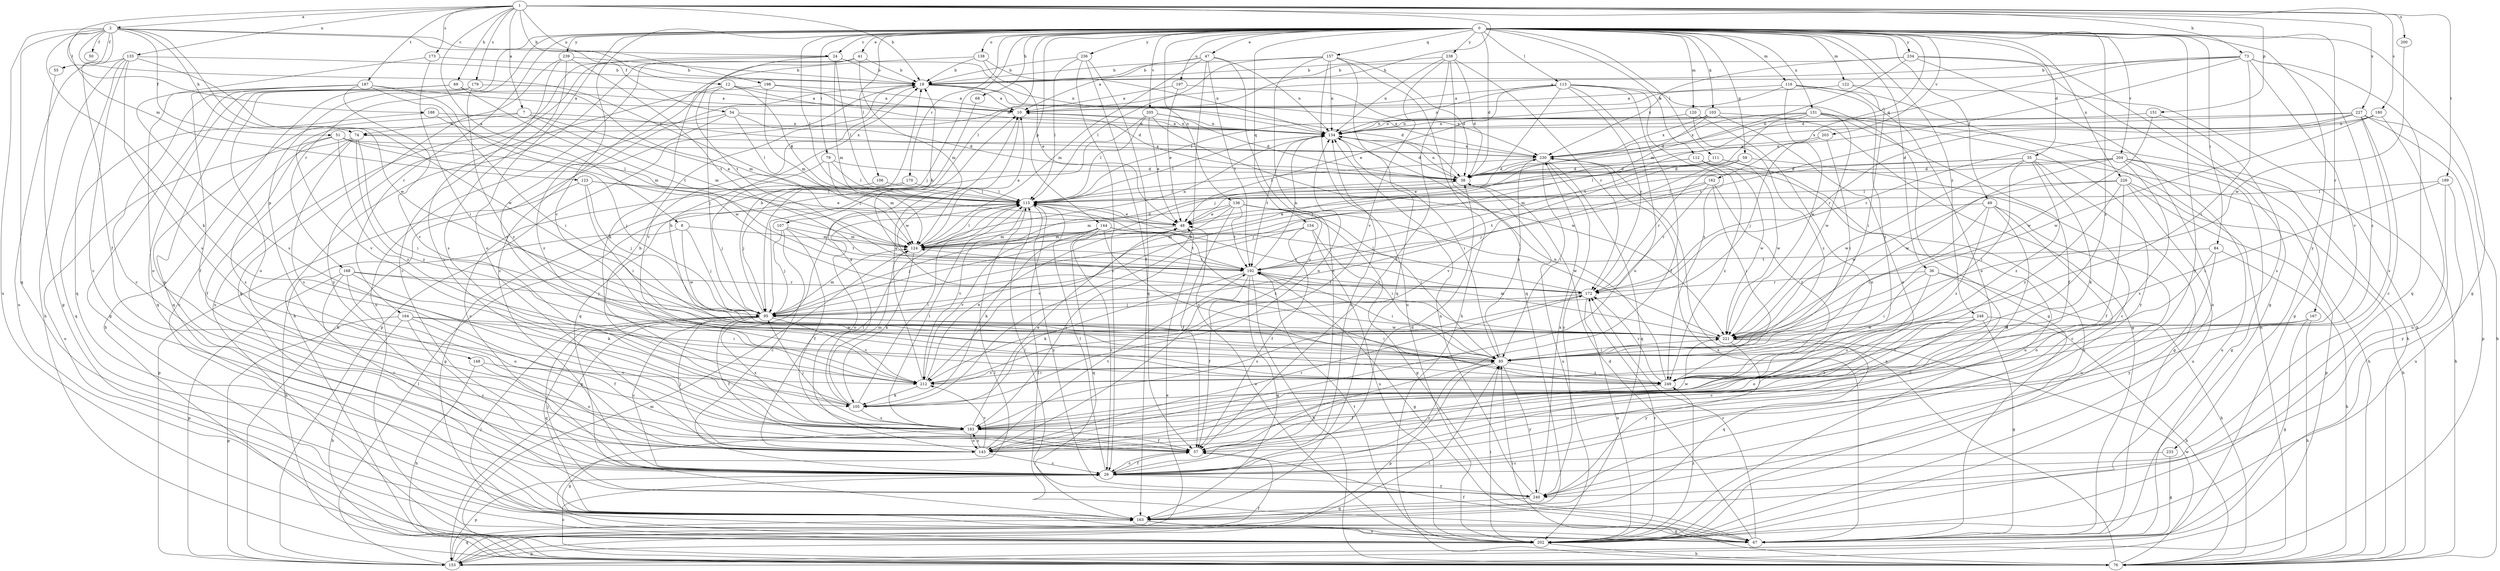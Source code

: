 strict digraph  {
0;
1;
2;
7;
8;
10;
12;
19;
24;
29;
35;
36;
38;
41;
47;
48;
49;
50;
51;
54;
55;
57;
59;
67;
68;
69;
73;
74;
76;
79;
84;
85;
95;
103;
105;
106;
107;
111;
112;
113;
115;
116;
120;
122;
123;
124;
131;
133;
134;
136;
138;
143;
144;
148;
151;
153;
154;
157;
162;
163;
164;
167;
168;
170;
172;
173;
179;
180;
183;
187;
188;
189;
192;
197;
198;
200;
202;
203;
204;
205;
212;
221;
226;
227;
230;
233;
234;
236;
238;
239;
240;
248;
249;
0 -> 24  [label=c];
0 -> 35  [label=d];
0 -> 36  [label=d];
0 -> 38  [label=d];
0 -> 41  [label=e];
0 -> 47  [label=e];
0 -> 49  [label=f];
0 -> 59  [label=g];
0 -> 67  [label=g];
0 -> 68  [label=h];
0 -> 79  [label=i];
0 -> 84  [label=i];
0 -> 95  [label=j];
0 -> 103  [label=k];
0 -> 106  [label=l];
0 -> 107  [label=l];
0 -> 111  [label=l];
0 -> 112  [label=l];
0 -> 113  [label=l];
0 -> 115  [label=l];
0 -> 116  [label=m];
0 -> 120  [label=m];
0 -> 122  [label=m];
0 -> 131  [label=n];
0 -> 136  [label=o];
0 -> 138  [label=o];
0 -> 143  [label=o];
0 -> 144  [label=p];
0 -> 148  [label=p];
0 -> 154  [label=q];
0 -> 157  [label=q];
0 -> 162  [label=q];
0 -> 164  [label=r];
0 -> 167  [label=r];
0 -> 168  [label=r];
0 -> 170  [label=r];
0 -> 197  [label=u];
0 -> 203  [label=v];
0 -> 204  [label=v];
0 -> 205  [label=v];
0 -> 212  [label=v];
0 -> 226  [label=x];
0 -> 233  [label=y];
0 -> 234  [label=y];
0 -> 236  [label=y];
0 -> 238  [label=y];
0 -> 239  [label=y];
0 -> 240  [label=y];
0 -> 248  [label=z];
0 -> 249  [label=z];
1 -> 2  [label=a];
1 -> 7  [label=a];
1 -> 8  [label=a];
1 -> 12  [label=b];
1 -> 19  [label=b];
1 -> 69  [label=h];
1 -> 73  [label=h];
1 -> 74  [label=h];
1 -> 133  [label=n];
1 -> 151  [label=p];
1 -> 173  [label=s];
1 -> 179  [label=s];
1 -> 180  [label=s];
1 -> 187  [label=t];
1 -> 188  [label=t];
1 -> 189  [label=t];
1 -> 198  [label=u];
1 -> 200  [label=u];
1 -> 227  [label=x];
2 -> 24  [label=c];
2 -> 50  [label=f];
2 -> 51  [label=f];
2 -> 54  [label=f];
2 -> 55  [label=f];
2 -> 57  [label=f];
2 -> 74  [label=h];
2 -> 105  [label=k];
2 -> 115  [label=l];
2 -> 123  [label=m];
2 -> 163  [label=q];
2 -> 202  [label=u];
2 -> 221  [label=w];
7 -> 48  [label=e];
7 -> 74  [label=h];
7 -> 124  [label=m];
7 -> 143  [label=o];
7 -> 230  [label=x];
8 -> 76  [label=h];
8 -> 95  [label=j];
8 -> 124  [label=m];
8 -> 221  [label=w];
10 -> 134  [label=n];
10 -> 221  [label=w];
12 -> 10  [label=a];
12 -> 38  [label=d];
12 -> 95  [label=j];
12 -> 115  [label=l];
12 -> 183  [label=s];
19 -> 10  [label=a];
19 -> 38  [label=d];
19 -> 153  [label=p];
19 -> 212  [label=v];
19 -> 230  [label=x];
24 -> 19  [label=b];
24 -> 115  [label=l];
24 -> 124  [label=m];
24 -> 134  [label=n];
24 -> 192  [label=t];
24 -> 202  [label=u];
24 -> 240  [label=y];
29 -> 38  [label=d];
29 -> 57  [label=f];
29 -> 115  [label=l];
29 -> 134  [label=n];
29 -> 153  [label=p];
29 -> 240  [label=y];
35 -> 38  [label=d];
35 -> 67  [label=g];
35 -> 76  [label=h];
35 -> 85  [label=i];
35 -> 105  [label=k];
35 -> 115  [label=l];
35 -> 221  [label=w];
35 -> 249  [label=z];
36 -> 29  [label=c];
36 -> 76  [label=h];
36 -> 85  [label=i];
36 -> 172  [label=r];
36 -> 183  [label=s];
38 -> 115  [label=l];
38 -> 134  [label=n];
38 -> 202  [label=u];
41 -> 19  [label=b];
41 -> 76  [label=h];
41 -> 105  [label=k];
41 -> 124  [label=m];
41 -> 202  [label=u];
47 -> 10  [label=a];
47 -> 19  [label=b];
47 -> 105  [label=k];
47 -> 124  [label=m];
47 -> 134  [label=n];
47 -> 143  [label=o];
47 -> 192  [label=t];
48 -> 124  [label=m];
49 -> 29  [label=c];
49 -> 48  [label=e];
49 -> 57  [label=f];
49 -> 85  [label=i];
49 -> 202  [label=u];
49 -> 249  [label=z];
51 -> 95  [label=j];
51 -> 115  [label=l];
51 -> 183  [label=s];
51 -> 202  [label=u];
51 -> 230  [label=x];
51 -> 249  [label=z];
54 -> 38  [label=d];
54 -> 115  [label=l];
54 -> 134  [label=n];
54 -> 212  [label=v];
54 -> 249  [label=z];
55 -> 67  [label=g];
57 -> 29  [label=c];
59 -> 29  [label=c];
59 -> 38  [label=d];
59 -> 95  [label=j];
59 -> 172  [label=r];
67 -> 38  [label=d];
67 -> 57  [label=f];
67 -> 95  [label=j];
67 -> 115  [label=l];
67 -> 172  [label=r];
67 -> 230  [label=x];
68 -> 95  [label=j];
69 -> 10  [label=a];
69 -> 29  [label=c];
69 -> 124  [label=m];
69 -> 163  [label=q];
69 -> 192  [label=t];
73 -> 10  [label=a];
73 -> 19  [label=b];
73 -> 38  [label=d];
73 -> 48  [label=e];
73 -> 85  [label=i];
73 -> 163  [label=q];
73 -> 212  [label=v];
73 -> 249  [label=z];
74 -> 29  [label=c];
74 -> 57  [label=f];
74 -> 85  [label=i];
74 -> 183  [label=s];
74 -> 230  [label=x];
74 -> 249  [label=z];
76 -> 29  [label=c];
76 -> 85  [label=i];
76 -> 124  [label=m];
76 -> 221  [label=w];
76 -> 230  [label=x];
79 -> 29  [label=c];
79 -> 38  [label=d];
79 -> 115  [label=l];
79 -> 124  [label=m];
84 -> 76  [label=h];
84 -> 143  [label=o];
84 -> 192  [label=t];
84 -> 240  [label=y];
85 -> 19  [label=b];
85 -> 29  [label=c];
85 -> 153  [label=p];
85 -> 212  [label=v];
85 -> 230  [label=x];
85 -> 240  [label=y];
85 -> 249  [label=z];
95 -> 19  [label=b];
95 -> 29  [label=c];
95 -> 57  [label=f];
95 -> 85  [label=i];
95 -> 124  [label=m];
95 -> 163  [label=q];
95 -> 183  [label=s];
95 -> 212  [label=v];
95 -> 221  [label=w];
103 -> 67  [label=g];
103 -> 95  [label=j];
103 -> 134  [label=n];
103 -> 143  [label=o];
103 -> 230  [label=x];
105 -> 10  [label=a];
105 -> 19  [label=b];
105 -> 115  [label=l];
105 -> 124  [label=m];
105 -> 134  [label=n];
105 -> 183  [label=s];
106 -> 95  [label=j];
106 -> 115  [label=l];
107 -> 29  [label=c];
107 -> 57  [label=f];
107 -> 95  [label=j];
107 -> 124  [label=m];
107 -> 192  [label=t];
111 -> 38  [label=d];
111 -> 95  [label=j];
111 -> 202  [label=u];
111 -> 212  [label=v];
111 -> 221  [label=w];
112 -> 38  [label=d];
112 -> 48  [label=e];
112 -> 202  [label=u];
112 -> 221  [label=w];
112 -> 249  [label=z];
113 -> 10  [label=a];
113 -> 48  [label=e];
113 -> 57  [label=f];
113 -> 67  [label=g];
113 -> 95  [label=j];
113 -> 134  [label=n];
113 -> 143  [label=o];
113 -> 172  [label=r];
113 -> 249  [label=z];
115 -> 48  [label=e];
115 -> 143  [label=o];
115 -> 153  [label=p];
115 -> 212  [label=v];
115 -> 240  [label=y];
115 -> 249  [label=z];
116 -> 10  [label=a];
116 -> 76  [label=h];
116 -> 115  [label=l];
116 -> 143  [label=o];
116 -> 221  [label=w];
116 -> 249  [label=z];
120 -> 134  [label=n];
120 -> 143  [label=o];
120 -> 249  [label=z];
122 -> 10  [label=a];
122 -> 76  [label=h];
122 -> 85  [label=i];
123 -> 48  [label=e];
123 -> 85  [label=i];
123 -> 95  [label=j];
123 -> 115  [label=l];
123 -> 153  [label=p];
124 -> 10  [label=a];
124 -> 38  [label=d];
124 -> 105  [label=k];
124 -> 115  [label=l];
124 -> 134  [label=n];
124 -> 192  [label=t];
131 -> 38  [label=d];
131 -> 57  [label=f];
131 -> 76  [label=h];
131 -> 134  [label=n];
131 -> 192  [label=t];
131 -> 221  [label=w];
131 -> 230  [label=x];
131 -> 240  [label=y];
133 -> 19  [label=b];
133 -> 29  [label=c];
133 -> 76  [label=h];
133 -> 163  [label=q];
133 -> 183  [label=s];
133 -> 202  [label=u];
133 -> 221  [label=w];
134 -> 10  [label=a];
134 -> 38  [label=d];
134 -> 85  [label=i];
134 -> 115  [label=l];
134 -> 192  [label=t];
134 -> 230  [label=x];
136 -> 48  [label=e];
136 -> 57  [label=f];
136 -> 67  [label=g];
136 -> 85  [label=i];
136 -> 124  [label=m];
136 -> 192  [label=t];
136 -> 212  [label=v];
136 -> 221  [label=w];
138 -> 19  [label=b];
138 -> 29  [label=c];
138 -> 48  [label=e];
138 -> 134  [label=n];
143 -> 29  [label=c];
143 -> 95  [label=j];
143 -> 115  [label=l];
143 -> 172  [label=r];
143 -> 183  [label=s];
143 -> 192  [label=t];
143 -> 212  [label=v];
144 -> 29  [label=c];
144 -> 95  [label=j];
144 -> 105  [label=k];
144 -> 124  [label=m];
144 -> 163  [label=q];
144 -> 172  [label=r];
144 -> 192  [label=t];
144 -> 212  [label=v];
144 -> 249  [label=z];
148 -> 76  [label=h];
148 -> 143  [label=o];
148 -> 212  [label=v];
151 -> 134  [label=n];
151 -> 183  [label=s];
151 -> 221  [label=w];
153 -> 19  [label=b];
153 -> 48  [label=e];
153 -> 57  [label=f];
153 -> 85  [label=i];
153 -> 115  [label=l];
153 -> 163  [label=q];
154 -> 57  [label=f];
154 -> 85  [label=i];
154 -> 124  [label=m];
154 -> 183  [label=s];
154 -> 202  [label=u];
157 -> 19  [label=b];
157 -> 29  [label=c];
157 -> 38  [label=d];
157 -> 76  [label=h];
157 -> 115  [label=l];
157 -> 134  [label=n];
157 -> 163  [label=q];
157 -> 202  [label=u];
162 -> 85  [label=i];
162 -> 115  [label=l];
162 -> 172  [label=r];
162 -> 192  [label=t];
162 -> 249  [label=z];
163 -> 67  [label=g];
163 -> 202  [label=u];
164 -> 29  [label=c];
164 -> 57  [label=f];
164 -> 76  [label=h];
164 -> 85  [label=i];
164 -> 153  [label=p];
164 -> 221  [label=w];
167 -> 67  [label=g];
167 -> 76  [label=h];
167 -> 212  [label=v];
167 -> 221  [label=w];
168 -> 29  [label=c];
168 -> 95  [label=j];
168 -> 105  [label=k];
168 -> 143  [label=o];
168 -> 153  [label=p];
168 -> 172  [label=r];
170 -> 67  [label=g];
170 -> 95  [label=j];
170 -> 115  [label=l];
172 -> 95  [label=j];
172 -> 115  [label=l];
172 -> 183  [label=s];
172 -> 192  [label=t];
172 -> 202  [label=u];
173 -> 19  [label=b];
173 -> 85  [label=i];
173 -> 183  [label=s];
179 -> 10  [label=a];
179 -> 76  [label=h];
179 -> 143  [label=o];
179 -> 163  [label=q];
179 -> 249  [label=z];
180 -> 134  [label=n];
180 -> 172  [label=r];
180 -> 202  [label=u];
180 -> 221  [label=w];
183 -> 48  [label=e];
183 -> 57  [label=f];
183 -> 67  [label=g];
183 -> 95  [label=j];
183 -> 115  [label=l];
183 -> 143  [label=o];
183 -> 221  [label=w];
187 -> 10  [label=a];
187 -> 57  [label=f];
187 -> 67  [label=g];
187 -> 85  [label=i];
187 -> 143  [label=o];
187 -> 212  [label=v];
187 -> 221  [label=w];
188 -> 124  [label=m];
188 -> 134  [label=n];
188 -> 163  [label=q];
189 -> 85  [label=i];
189 -> 115  [label=l];
189 -> 202  [label=u];
189 -> 240  [label=y];
192 -> 19  [label=b];
192 -> 57  [label=f];
192 -> 67  [label=g];
192 -> 76  [label=h];
192 -> 85  [label=i];
192 -> 105  [label=k];
192 -> 134  [label=n];
192 -> 163  [label=q];
192 -> 172  [label=r];
197 -> 10  [label=a];
197 -> 48  [label=e];
197 -> 230  [label=x];
198 -> 10  [label=a];
198 -> 124  [label=m];
198 -> 134  [label=n];
198 -> 212  [label=v];
200 -> 221  [label=w];
202 -> 48  [label=e];
202 -> 76  [label=h];
202 -> 85  [label=i];
202 -> 115  [label=l];
202 -> 153  [label=p];
202 -> 172  [label=r];
202 -> 192  [label=t];
202 -> 249  [label=z];
203 -> 85  [label=i];
203 -> 95  [label=j];
203 -> 230  [label=x];
204 -> 38  [label=d];
204 -> 67  [label=g];
204 -> 76  [label=h];
204 -> 124  [label=m];
204 -> 183  [label=s];
204 -> 202  [label=u];
204 -> 221  [label=w];
205 -> 38  [label=d];
205 -> 48  [label=e];
205 -> 115  [label=l];
205 -> 134  [label=n];
205 -> 163  [label=q];
205 -> 221  [label=w];
212 -> 10  [label=a];
212 -> 48  [label=e];
212 -> 85  [label=i];
212 -> 105  [label=k];
221 -> 85  [label=i];
221 -> 124  [label=m];
221 -> 163  [label=q];
221 -> 240  [label=y];
226 -> 57  [label=f];
226 -> 76  [label=h];
226 -> 115  [label=l];
226 -> 153  [label=p];
226 -> 202  [label=u];
226 -> 221  [label=w];
226 -> 249  [label=z];
227 -> 29  [label=c];
227 -> 76  [label=h];
227 -> 134  [label=n];
227 -> 153  [label=p];
227 -> 172  [label=r];
227 -> 183  [label=s];
227 -> 192  [label=t];
227 -> 230  [label=x];
230 -> 38  [label=d];
230 -> 85  [label=i];
230 -> 115  [label=l];
230 -> 163  [label=q];
230 -> 240  [label=y];
233 -> 29  [label=c];
233 -> 67  [label=g];
234 -> 19  [label=b];
234 -> 67  [label=g];
234 -> 124  [label=m];
234 -> 153  [label=p];
234 -> 202  [label=u];
234 -> 230  [label=x];
236 -> 19  [label=b];
236 -> 29  [label=c];
236 -> 57  [label=f];
236 -> 115  [label=l];
236 -> 163  [label=q];
238 -> 19  [label=b];
238 -> 38  [label=d];
238 -> 57  [label=f];
238 -> 134  [label=n];
238 -> 163  [label=q];
238 -> 172  [label=r];
238 -> 212  [label=v];
239 -> 19  [label=b];
239 -> 29  [label=c];
239 -> 163  [label=q];
239 -> 183  [label=s];
239 -> 192  [label=t];
240 -> 95  [label=j];
240 -> 115  [label=l];
240 -> 134  [label=n];
240 -> 163  [label=q];
240 -> 230  [label=x];
248 -> 29  [label=c];
248 -> 67  [label=g];
248 -> 76  [label=h];
248 -> 143  [label=o];
248 -> 183  [label=s];
248 -> 221  [label=w];
249 -> 57  [label=f];
249 -> 134  [label=n];
249 -> 172  [label=r];
}
